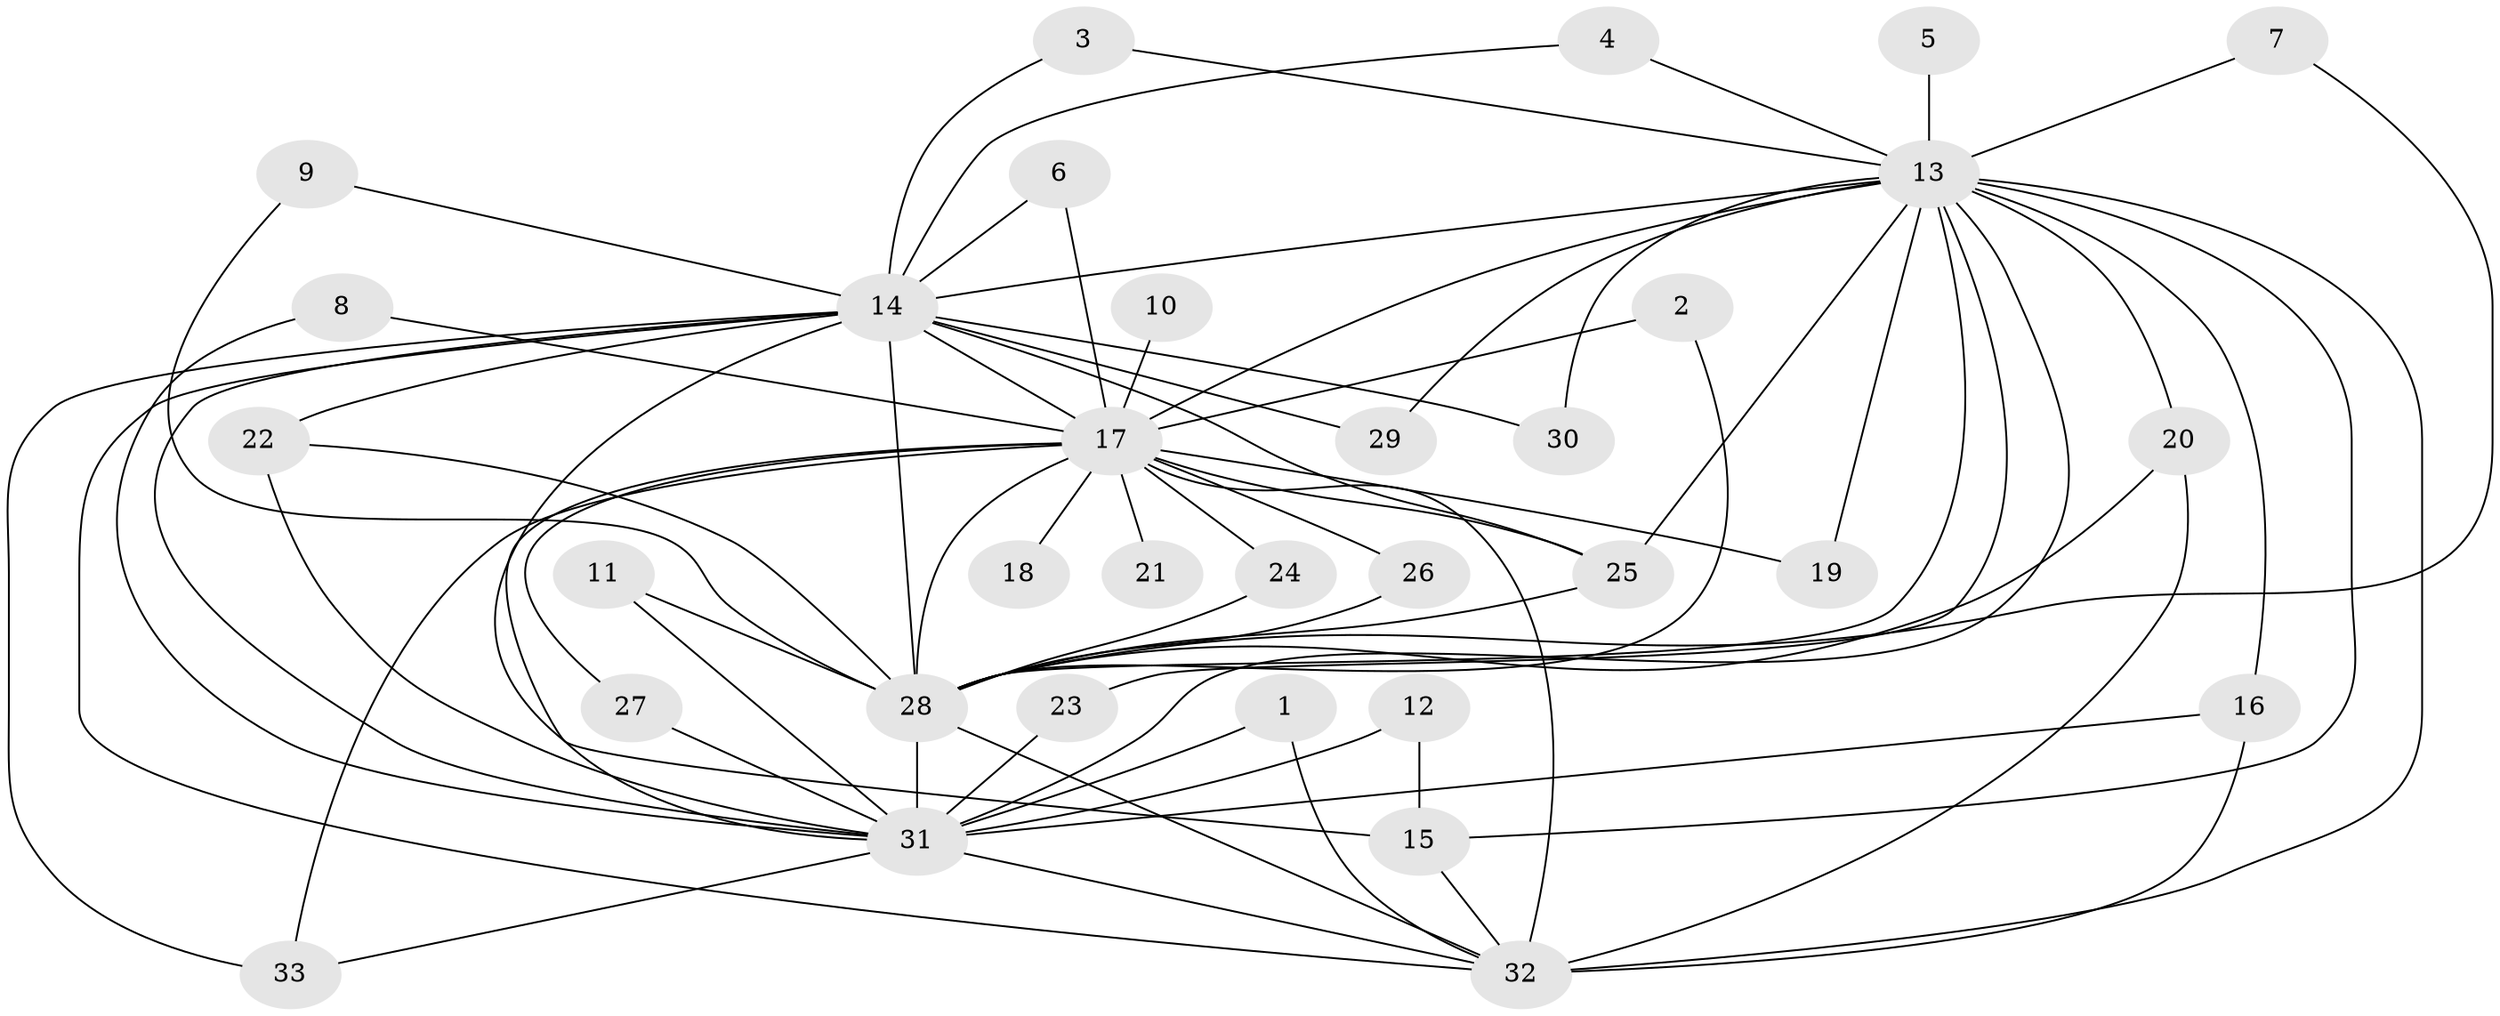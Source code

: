 // original degree distribution, {23: 0.01639344262295082, 12: 0.01639344262295082, 17: 0.03278688524590164, 16: 0.03278688524590164, 13: 0.01639344262295082, 25: 0.01639344262295082, 19: 0.01639344262295082, 15: 0.01639344262295082, 2: 0.639344262295082, 3: 0.11475409836065574, 6: 0.01639344262295082, 4: 0.06557377049180328}
// Generated by graph-tools (version 1.1) at 2025/49/03/09/25 03:49:40]
// undirected, 33 vertices, 72 edges
graph export_dot {
graph [start="1"]
  node [color=gray90,style=filled];
  1;
  2;
  3;
  4;
  5;
  6;
  7;
  8;
  9;
  10;
  11;
  12;
  13;
  14;
  15;
  16;
  17;
  18;
  19;
  20;
  21;
  22;
  23;
  24;
  25;
  26;
  27;
  28;
  29;
  30;
  31;
  32;
  33;
  1 -- 31 [weight=1.0];
  1 -- 32 [weight=1.0];
  2 -- 17 [weight=1.0];
  2 -- 28 [weight=1.0];
  3 -- 13 [weight=1.0];
  3 -- 14 [weight=1.0];
  4 -- 13 [weight=1.0];
  4 -- 14 [weight=1.0];
  5 -- 13 [weight=1.0];
  6 -- 14 [weight=1.0];
  6 -- 17 [weight=1.0];
  7 -- 13 [weight=1.0];
  7 -- 28 [weight=1.0];
  8 -- 17 [weight=1.0];
  8 -- 31 [weight=1.0];
  9 -- 14 [weight=1.0];
  9 -- 28 [weight=1.0];
  10 -- 17 [weight=1.0];
  11 -- 28 [weight=1.0];
  11 -- 31 [weight=1.0];
  12 -- 15 [weight=1.0];
  12 -- 31 [weight=1.0];
  13 -- 14 [weight=4.0];
  13 -- 15 [weight=1.0];
  13 -- 16 [weight=2.0];
  13 -- 17 [weight=5.0];
  13 -- 19 [weight=1.0];
  13 -- 20 [weight=2.0];
  13 -- 23 [weight=1.0];
  13 -- 25 [weight=1.0];
  13 -- 28 [weight=4.0];
  13 -- 29 [weight=1.0];
  13 -- 30 [weight=1.0];
  13 -- 31 [weight=3.0];
  13 -- 32 [weight=3.0];
  14 -- 15 [weight=1.0];
  14 -- 17 [weight=4.0];
  14 -- 22 [weight=2.0];
  14 -- 25 [weight=1.0];
  14 -- 28 [weight=4.0];
  14 -- 29 [weight=1.0];
  14 -- 30 [weight=1.0];
  14 -- 31 [weight=2.0];
  14 -- 32 [weight=2.0];
  14 -- 33 [weight=1.0];
  15 -- 32 [weight=2.0];
  16 -- 31 [weight=1.0];
  16 -- 32 [weight=1.0];
  17 -- 18 [weight=2.0];
  17 -- 19 [weight=1.0];
  17 -- 21 [weight=2.0];
  17 -- 24 [weight=1.0];
  17 -- 25 [weight=1.0];
  17 -- 26 [weight=1.0];
  17 -- 27 [weight=1.0];
  17 -- 28 [weight=5.0];
  17 -- 31 [weight=2.0];
  17 -- 32 [weight=4.0];
  17 -- 33 [weight=1.0];
  20 -- 28 [weight=1.0];
  20 -- 32 [weight=1.0];
  22 -- 28 [weight=1.0];
  22 -- 31 [weight=1.0];
  23 -- 31 [weight=1.0];
  24 -- 28 [weight=1.0];
  25 -- 28 [weight=1.0];
  26 -- 28 [weight=1.0];
  27 -- 31 [weight=1.0];
  28 -- 31 [weight=2.0];
  28 -- 32 [weight=2.0];
  31 -- 32 [weight=1.0];
  31 -- 33 [weight=1.0];
}

